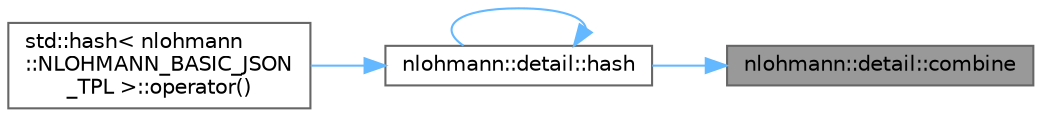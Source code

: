 digraph "nlohmann::detail::combine"
{
 // LATEX_PDF_SIZE
  bgcolor="transparent";
  edge [fontname=Helvetica,fontsize=10,labelfontname=Helvetica,labelfontsize=10];
  node [fontname=Helvetica,fontsize=10,shape=box,height=0.2,width=0.4];
  rankdir="RL";
  Node1 [id="Node000001",label="nlohmann::detail::combine",height=0.2,width=0.4,color="gray40", fillcolor="grey60", style="filled", fontcolor="black",tooltip=" "];
  Node1 -> Node2 [id="edge1_Node000001_Node000002",dir="back",color="steelblue1",style="solid",tooltip=" "];
  Node2 [id="Node000002",label="nlohmann::detail::hash",height=0.2,width=0.4,color="grey40", fillcolor="white", style="filled",URL="$namespacenlohmann_1_1detail.html#a679e5e522ac6afa5d5923292fab450b8",tooltip="hash a JSON value"];
  Node2 -> Node2 [id="edge2_Node000002_Node000002",dir="back",color="steelblue1",style="solid",tooltip=" "];
  Node2 -> Node3 [id="edge3_Node000002_Node000003",dir="back",color="steelblue1",style="solid",tooltip=" "];
  Node3 [id="Node000003",label="std::hash\< nlohmann\l::NLOHMANN_BASIC_JSON\l_TPL \>::operator()",height=0.2,width=0.4,color="grey40", fillcolor="white", style="filled",URL="$structstd_1_1hash_3_01nlohmann_1_1_n_l_o_h_m_a_n_n___b_a_s_i_c___j_s_o_n___t_p_l_01_4.html#aeadbcf51ae3e58f8daa2025aa7737dd8",tooltip=" "];
}

